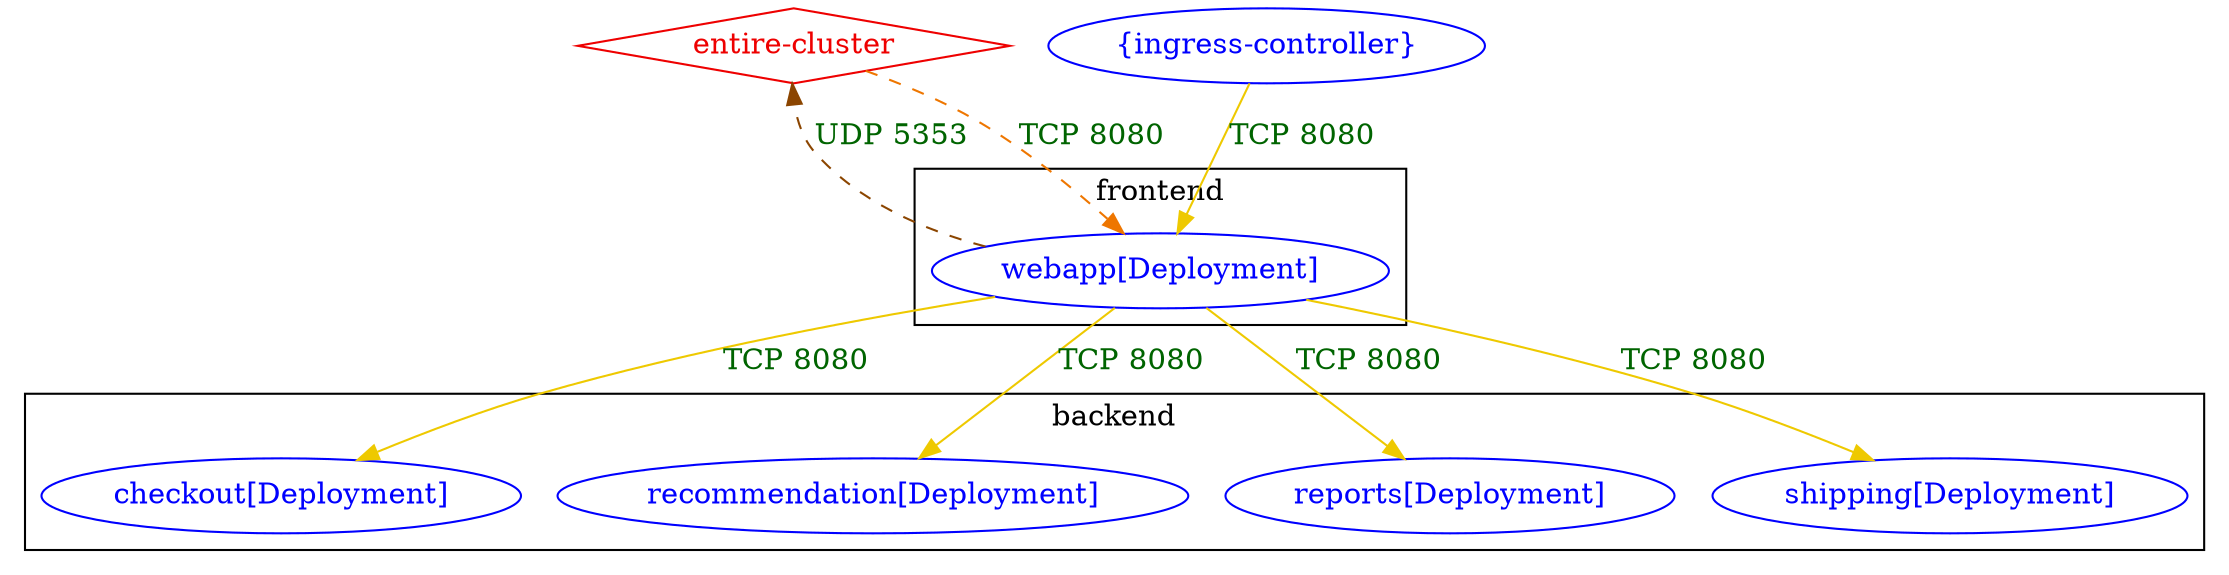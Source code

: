 digraph {
	subgraph "cluster_backend" {
		color="black"
		fontcolor="black"
		"backend/checkout[Deployment]" [label="checkout[Deployment]" color="blue" fontcolor="blue"]
		"backend/recommendation[Deployment]" [label="recommendation[Deployment]" color="blue" fontcolor="blue"]
		"backend/reports[Deployment]" [label="reports[Deployment]" color="blue" fontcolor="blue"]
		"backend/shipping[Deployment]" [label="shipping[Deployment]" color="blue" fontcolor="blue"]
		label="backend"
	}
	subgraph "cluster_frontend" {
		color="black"
		fontcolor="black"
		"frontend/webapp[Deployment]" [label="webapp[Deployment]" color="blue" fontcolor="blue"]
		label="frontend"
	}
	"entire-cluster" [label="entire-cluster" color="red2" fontcolor="red2" shape=diamond]
	"{ingress-controller}" [label="{ingress-controller}" color="blue" fontcolor="blue"]
	"entire-cluster" -> "frontend/webapp[Deployment]" [label="TCP 8080" color="darkorange2" fontcolor="darkgreen" weight=1 style=dashed]
	"frontend/webapp[Deployment]" -> "backend/checkout[Deployment]" [label="TCP 8080" color="gold2" fontcolor="darkgreen" weight=1]
	"frontend/webapp[Deployment]" -> "backend/recommendation[Deployment]" [label="TCP 8080" color="gold2" fontcolor="darkgreen" weight=1]
	"frontend/webapp[Deployment]" -> "backend/reports[Deployment]" [label="TCP 8080" color="gold2" fontcolor="darkgreen" weight=1]
	"frontend/webapp[Deployment]" -> "backend/shipping[Deployment]" [label="TCP 8080" color="gold2" fontcolor="darkgreen" weight=1]
	"frontend/webapp[Deployment]" -> "entire-cluster" [label="UDP 5353" color="darkorange4" fontcolor="darkgreen" weight=0.5 style=dashed]
	"{ingress-controller}" -> "frontend/webapp[Deployment]" [label="TCP 8080" color="gold2" fontcolor="darkgreen" weight=1]
}